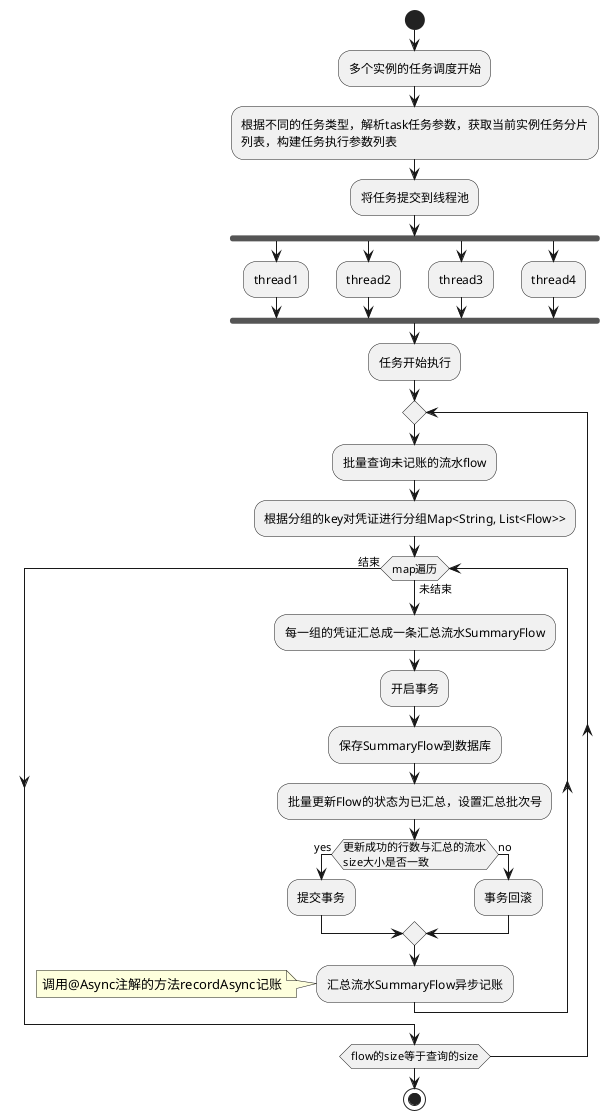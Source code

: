 
@startuml
start
:多个实例的任务调度开始;
:根据不同的任务类型，解析task任务参数，获取当前实例任务分片\n列表，构建任务执行参数列表;
:将任务提交到线程池;
fork
    :thread1;
fork again
    :thread2;
fork again
    :thread3;
fork again
    :thread4;
end fork
:任务开始执行;
repeat
    :批量查询未记账的流水flow;
    :根据分组的key对凭证进行分组Map<String, List<Flow>>;
    while (map遍历) is (未结束)
        :每一组的凭证汇总成一条汇总流水SummaryFlow;
        :开启事务;
        :保存SummaryFlow到数据库;
        :批量更新Flow的状态为已汇总，设置汇总批次号;
        if(更新成功的行数与汇总的流水\nsize大小是否一致) then (yes)
            :提交事务;
        else (no)
            :事务回滚;
        endif;
            :汇总流水SummaryFlow异步记账;
            note left
            调用@Async注解的方法recordAsync记账
            end note
    endwhile(结束)
repeat while (flow的size等于查询的size)
stop
@enduml

@startuml
start
:收到SummaryFlow;
fork
    :thread1;
fork again
    :thread2;
fork again
    :thread3;
fork again
    :thread4;
end fork
if(该汇总流水对应的账户昨日是否已完成记账) then (yes)
    :开启事务;
    :根据汇总流水的出入金类型给账户加钱或者减钱;
    :更新汇总流水的状态为已记账;
    if(更新汇总流水成功) then (yes)
        :提交事务;
    else (no)
        :抛异常，事务回滚;
    endif
else (no)
    :告警，昨日记账任务未完成;
endif

stop
@enduml

@startuml
'https://plantuml.com/activity-diagram-beta

(*) --> "日终任务启动"
--> "处理前一天还未处理的flow和summaryFlow"
--> "处理完毕，将前一日的账户记账进度标志置为'已完成'"
--> "生成当天的记账进度记录，状态未'未完成'"
--> (*)
@enduml



